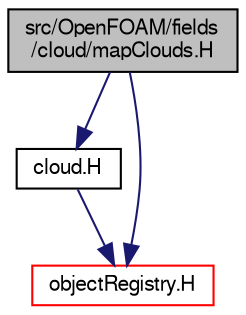 digraph "src/OpenFOAM/fields/cloud/mapClouds.H"
{
  bgcolor="transparent";
  edge [fontname="FreeSans",fontsize="10",labelfontname="FreeSans",labelfontsize="10"];
  node [fontname="FreeSans",fontsize="10",shape=record];
  Node1 [label="src/OpenFOAM/fields\l/cloud/mapClouds.H",height=0.2,width=0.4,color="black", fillcolor="grey75", style="filled" fontcolor="black"];
  Node1 -> Node2 [color="midnightblue",fontsize="10",style="solid",fontname="FreeSans"];
  Node2 [label="cloud.H",height=0.2,width=0.4,color="black",URL="$a07423.html"];
  Node2 -> Node3 [color="midnightblue",fontsize="10",style="solid",fontname="FreeSans"];
  Node3 [label="objectRegistry.H",height=0.2,width=0.4,color="red",URL="$a07371.html"];
  Node1 -> Node3 [color="midnightblue",fontsize="10",style="solid",fontname="FreeSans"];
}
